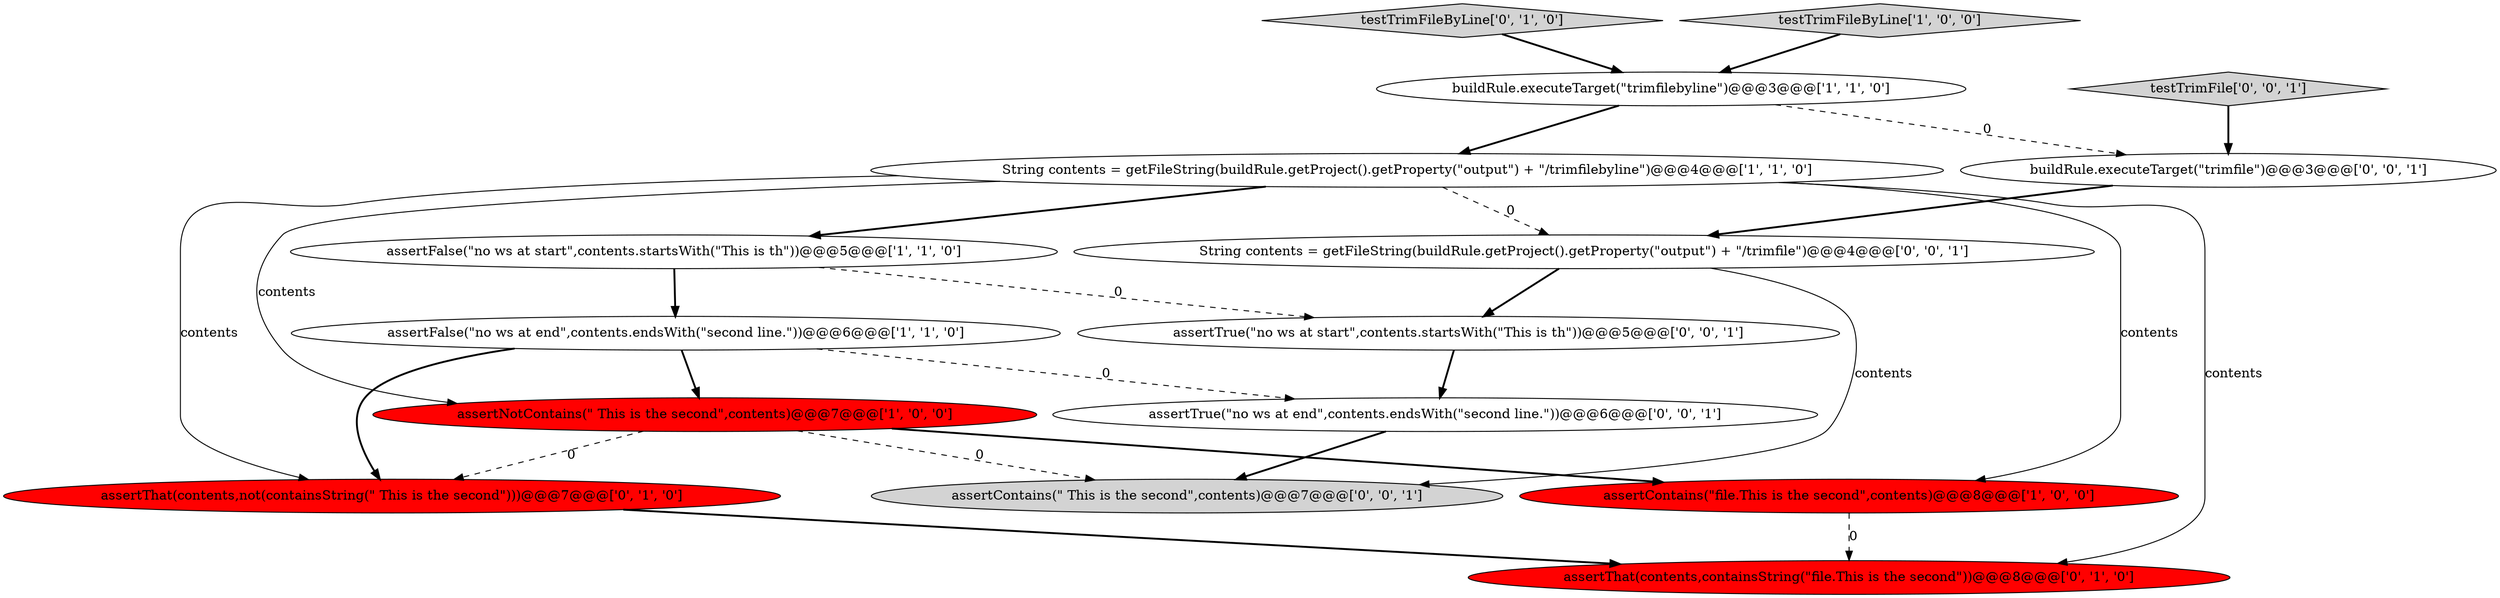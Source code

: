 digraph {
6 [style = filled, label = "assertFalse(\"no ws at start\",contents.startsWith(\"This is th\"))@@@5@@@['1', '1', '0']", fillcolor = white, shape = ellipse image = "AAA0AAABBB1BBB"];
12 [style = filled, label = "String contents = getFileString(buildRule.getProject().getProperty(\"output\") + \"/trimfile\")@@@4@@@['0', '0', '1']", fillcolor = white, shape = ellipse image = "AAA0AAABBB3BBB"];
10 [style = filled, label = "assertTrue(\"no ws at start\",contents.startsWith(\"This is th\"))@@@5@@@['0', '0', '1']", fillcolor = white, shape = ellipse image = "AAA0AAABBB3BBB"];
3 [style = filled, label = "assertContains(\"file.This is the second\",contents)@@@8@@@['1', '0', '0']", fillcolor = red, shape = ellipse image = "AAA1AAABBB1BBB"];
0 [style = filled, label = "assertFalse(\"no ws at end\",contents.endsWith(\"second line.\"))@@@6@@@['1', '1', '0']", fillcolor = white, shape = ellipse image = "AAA0AAABBB1BBB"];
8 [style = filled, label = "assertThat(contents,not(containsString(\" This is the second\")))@@@7@@@['0', '1', '0']", fillcolor = red, shape = ellipse image = "AAA1AAABBB2BBB"];
15 [style = filled, label = "testTrimFile['0', '0', '1']", fillcolor = lightgray, shape = diamond image = "AAA0AAABBB3BBB"];
7 [style = filled, label = "testTrimFileByLine['0', '1', '0']", fillcolor = lightgray, shape = diamond image = "AAA0AAABBB2BBB"];
11 [style = filled, label = "buildRule.executeTarget(\"trimfile\")@@@3@@@['0', '0', '1']", fillcolor = white, shape = ellipse image = "AAA0AAABBB3BBB"];
14 [style = filled, label = "assertContains(\" This is the second\",contents)@@@7@@@['0', '0', '1']", fillcolor = lightgray, shape = ellipse image = "AAA0AAABBB3BBB"];
9 [style = filled, label = "assertThat(contents,containsString(\"file.This is the second\"))@@@8@@@['0', '1', '0']", fillcolor = red, shape = ellipse image = "AAA1AAABBB2BBB"];
4 [style = filled, label = "String contents = getFileString(buildRule.getProject().getProperty(\"output\") + \"/trimfilebyline\")@@@4@@@['1', '1', '0']", fillcolor = white, shape = ellipse image = "AAA0AAABBB1BBB"];
1 [style = filled, label = "testTrimFileByLine['1', '0', '0']", fillcolor = lightgray, shape = diamond image = "AAA0AAABBB1BBB"];
2 [style = filled, label = "assertNotContains(\" This is the second\",contents)@@@7@@@['1', '0', '0']", fillcolor = red, shape = ellipse image = "AAA1AAABBB1BBB"];
5 [style = filled, label = "buildRule.executeTarget(\"trimfilebyline\")@@@3@@@['1', '1', '0']", fillcolor = white, shape = ellipse image = "AAA0AAABBB1BBB"];
13 [style = filled, label = "assertTrue(\"no ws at end\",contents.endsWith(\"second line.\"))@@@6@@@['0', '0', '1']", fillcolor = white, shape = ellipse image = "AAA0AAABBB3BBB"];
1->5 [style = bold, label=""];
4->3 [style = solid, label="contents"];
4->6 [style = bold, label=""];
2->3 [style = bold, label=""];
0->2 [style = bold, label=""];
12->14 [style = solid, label="contents"];
11->12 [style = bold, label=""];
6->0 [style = bold, label=""];
2->8 [style = dashed, label="0"];
4->12 [style = dashed, label="0"];
6->10 [style = dashed, label="0"];
7->5 [style = bold, label=""];
12->10 [style = bold, label=""];
15->11 [style = bold, label=""];
2->14 [style = dashed, label="0"];
10->13 [style = bold, label=""];
3->9 [style = dashed, label="0"];
5->11 [style = dashed, label="0"];
5->4 [style = bold, label=""];
0->13 [style = dashed, label="0"];
0->8 [style = bold, label=""];
8->9 [style = bold, label=""];
4->8 [style = solid, label="contents"];
4->9 [style = solid, label="contents"];
4->2 [style = solid, label="contents"];
13->14 [style = bold, label=""];
}
